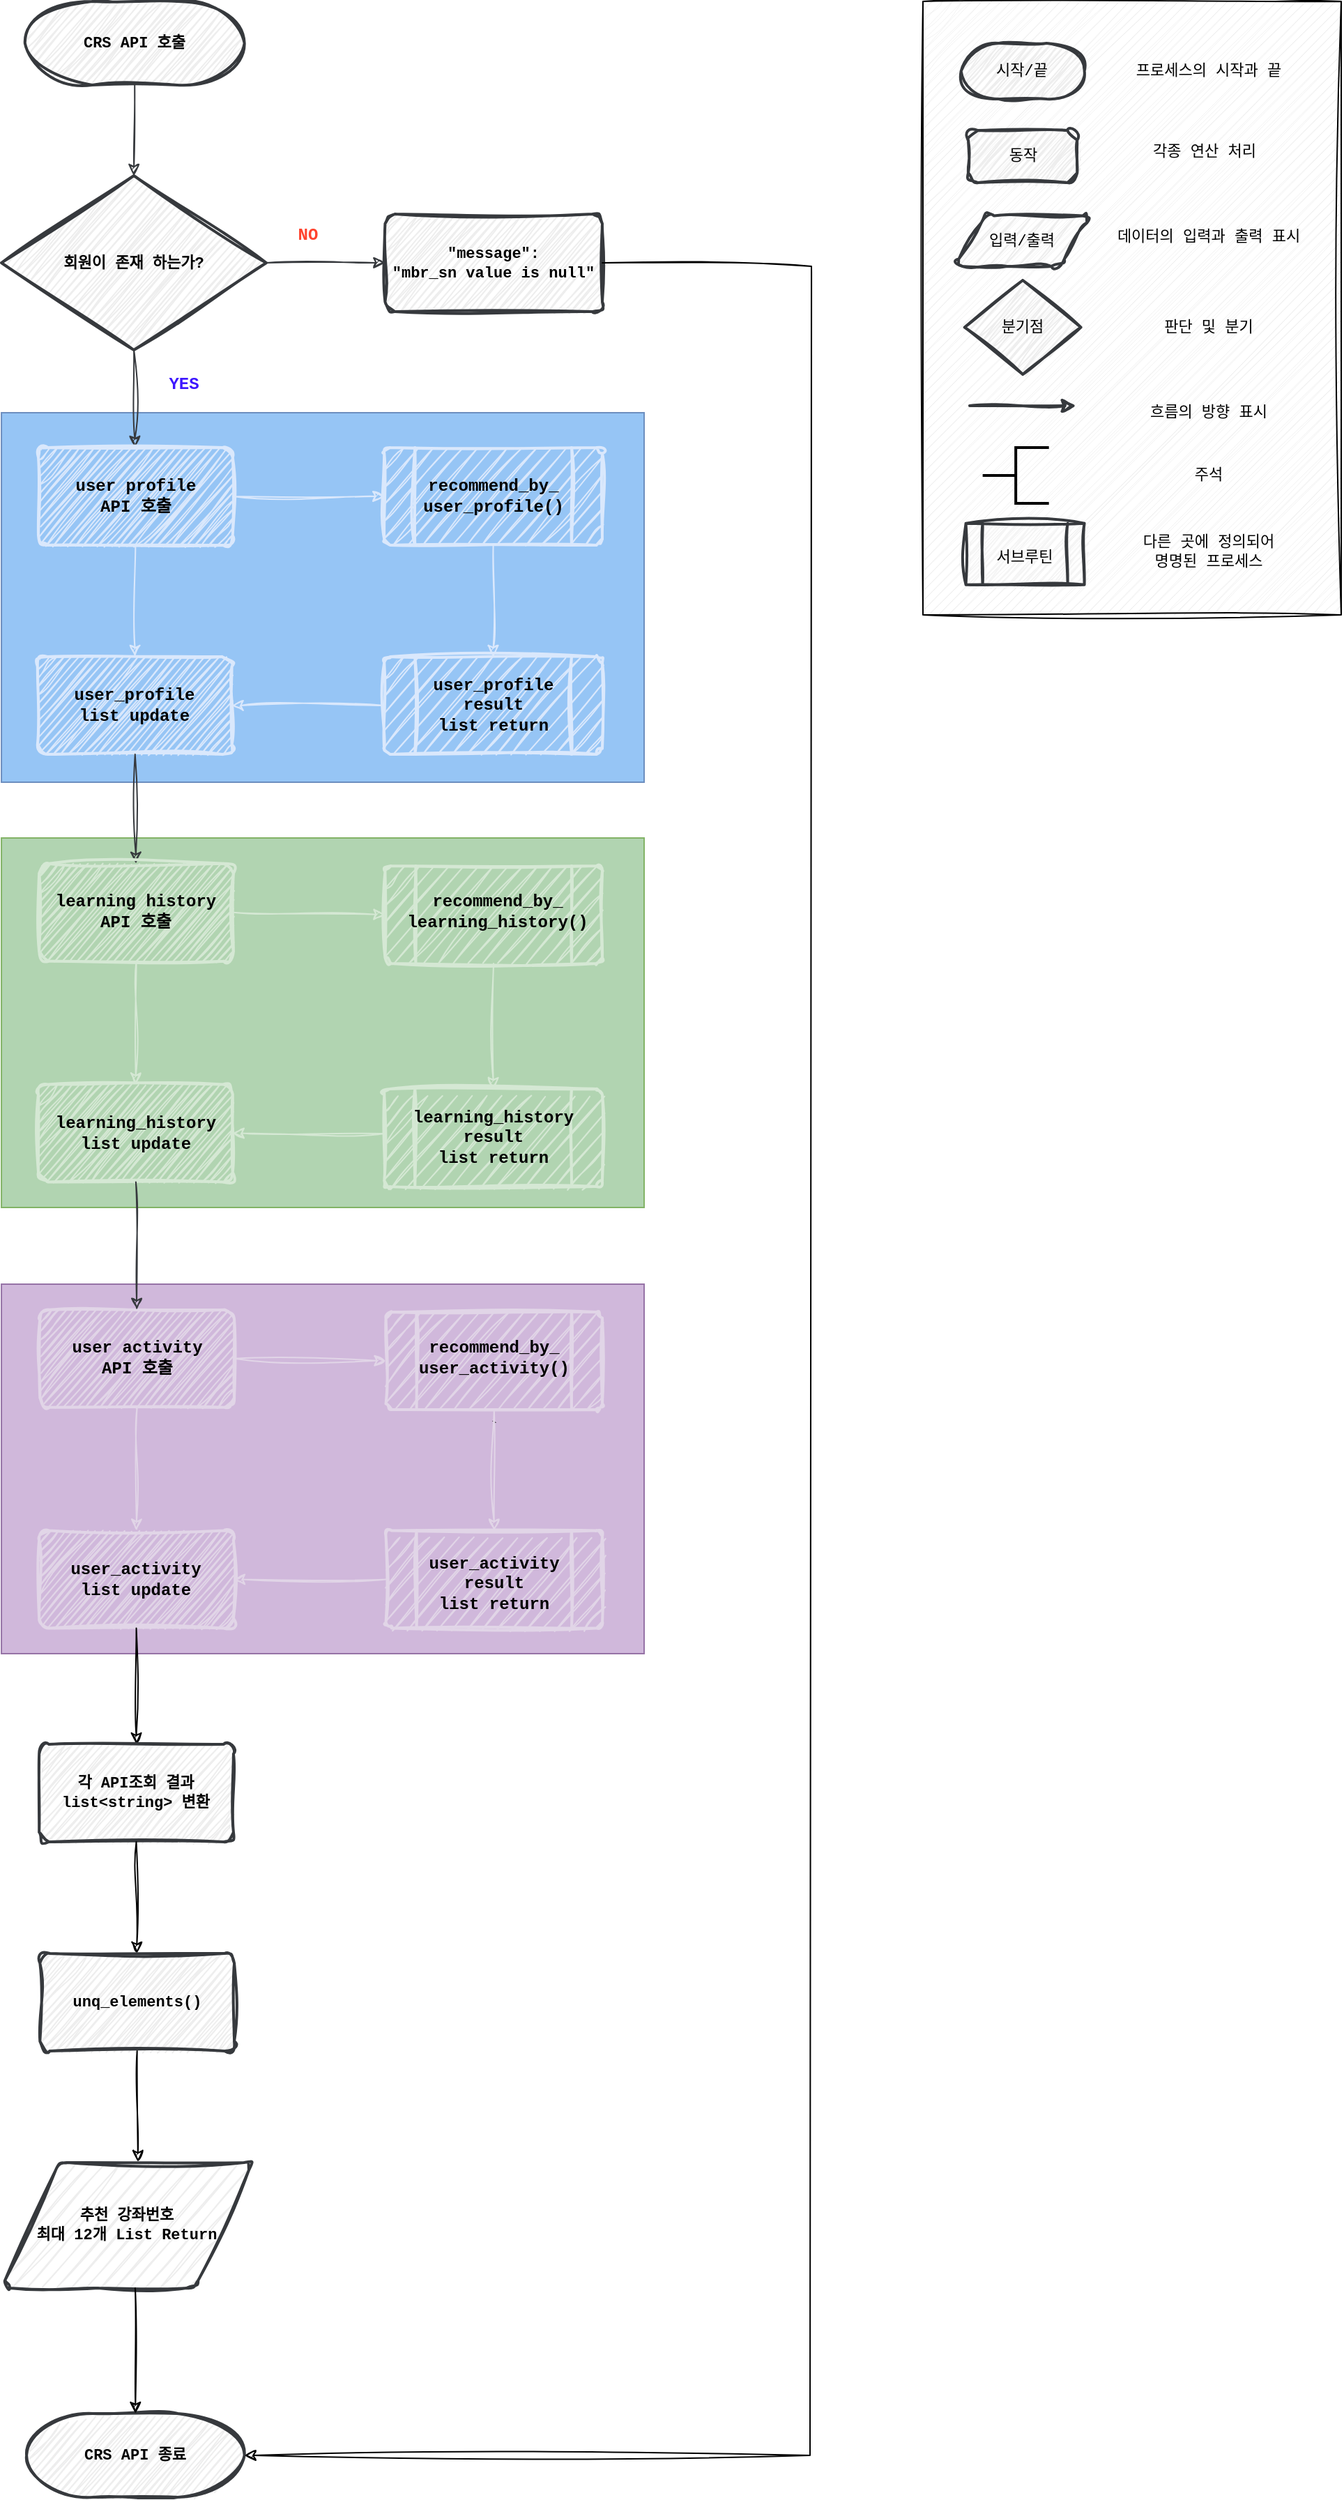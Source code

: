 <mxfile version="24.7.8">
  <diagram id="6a731a19-8d31-9384-78a2-239565b7b9f0" name="Page-1">
    <mxGraphModel dx="1434" dy="3227" grid="1" gridSize="10" guides="1" tooltips="1" connect="1" arrows="1" fold="1" page="1" pageScale="1" pageWidth="1169" pageHeight="827" background="none" math="0" shadow="0">
      <root>
        <mxCell id="0" />
        <mxCell id="1" parent="0" />
        <mxCell id="DaKgEqZfXxe0fLS7RkqY-22" value="" style="rounded=0;whiteSpace=wrap;html=1;hachureGap=4;fontFamily=Architects Daughter;fontSource=https%3A%2F%2Ffonts.googleapis.com%2Fcss%3Ffamily%3DArchitects%2BDaughter;fillColor=#D0B8DB;strokeColor=#9673a6;" vertex="1" parent="1">
          <mxGeometry x="19.03" y="-1530" width="460.97" height="265" as="geometry" />
        </mxCell>
        <mxCell id="DaKgEqZfXxe0fLS7RkqY-21" value="" style="rounded=0;whiteSpace=wrap;html=1;hachureGap=4;fontFamily=Architects Daughter;fontSource=https%3A%2F%2Ffonts.googleapis.com%2Fcss%3Ffamily%3DArchitects%2BDaughter;fillColor=#B1D4B1;strokeColor=#82b366;" vertex="1" parent="1">
          <mxGeometry x="19.03" y="-1850" width="460.97" height="265" as="geometry" />
        </mxCell>
        <mxCell id="DaKgEqZfXxe0fLS7RkqY-20" value="" style="rounded=0;whiteSpace=wrap;html=1;hachureGap=4;fontFamily=Architects Daughter;fontSource=https%3A%2F%2Ffonts.googleapis.com%2Fcss%3Ffamily%3DArchitects%2BDaughter;fillColor=#96C5F5;strokeColor=#6c8ebf;" vertex="1" parent="1">
          <mxGeometry x="19.03" y="-2155" width="460.97" height="265" as="geometry" />
        </mxCell>
        <mxCell id="lUd2LS-beHJsm5wKne3g-55" value="CRS API 호출" style="strokeWidth=2;html=1;shape=mxgraph.flowchart.terminator;whiteSpace=wrap;sketch=1;hachureGap=4;jiggle=2;curveFitting=1;fontFamily=Courier New;labelBackgroundColor=none;fontStyle=1;fillColor=#eeeeee;strokeColor=#36393d;fontSize=11;" parent="1" vertex="1">
          <mxGeometry x="35.9" y="-2450" width="157.42" height="60" as="geometry" />
        </mxCell>
        <mxCell id="lUd2LS-beHJsm5wKne3g-56" value="" style="endArrow=classic;html=1;rounded=0;sketch=1;hachureGap=4;jiggle=2;curveFitting=1;fontFamily=Courier New;exitX=0.5;exitY=1;exitDx=0;exitDy=0;exitPerimeter=0;entryX=0.5;entryY=0;entryDx=0;entryDy=0;entryPerimeter=0;fillColor=#eeeeee;strokeColor=#36393d;fontSize=11;fontStyle=1;strokeWidth=1;" parent="1" source="lUd2LS-beHJsm5wKne3g-55" target="lUd2LS-beHJsm5wKne3g-57" edge="1">
          <mxGeometry width="50" height="50" relative="1" as="geometry">
            <mxPoint x="113.05" y="-2360" as="sourcePoint" />
            <mxPoint x="113.47" y="-2340" as="targetPoint" />
          </mxGeometry>
        </mxCell>
        <mxCell id="lUd2LS-beHJsm5wKne3g-57" value="회원이 존재 하는가?" style="strokeWidth=2;html=1;shape=mxgraph.flowchart.decision;whiteSpace=wrap;sketch=1;hachureGap=4;jiggle=2;curveFitting=1;fontFamily=Courier New;fillColor=#eeeeee;strokeColor=#36393d;fontSize=11;fontStyle=1" parent="1" vertex="1">
          <mxGeometry x="19.03" y="-2325" width="190" height="125" as="geometry" />
        </mxCell>
        <mxCell id="lUd2LS-beHJsm5wKne3g-58" value="" style="endArrow=classic;html=1;rounded=0;sketch=1;hachureGap=4;jiggle=2;curveFitting=1;fontFamily=Courier New;exitX=1;exitY=0.5;exitDx=0;exitDy=0;exitPerimeter=0;fillColor=#eeeeee;strokeColor=#36393d;fontSize=11;fontStyle=1;strokeWidth=1;" parent="1" source="lUd2LS-beHJsm5wKne3g-57" target="lUd2LS-beHJsm5wKne3g-81" edge="1">
          <mxGeometry width="50" height="50" relative="1" as="geometry">
            <mxPoint x="378.47" y="-2250" as="sourcePoint" />
            <mxPoint x="278.63" y="-2262.5" as="targetPoint" />
          </mxGeometry>
        </mxCell>
        <mxCell id="lUd2LS-beHJsm5wKne3g-59" value="NO" style="text;html=1;align=center;verticalAlign=middle;whiteSpace=wrap;rounded=0;fontFamily=Courier New;fontSize=12;fillColor=none;fontStyle=1;fontColor=#FF432E;strokeWidth=2;" parent="1" vertex="1">
          <mxGeometry x="209.03" y="-2297.5" width="60" height="30" as="geometry" />
        </mxCell>
        <mxCell id="lUd2LS-beHJsm5wKne3g-61" value="YES" style="text;html=1;align=center;verticalAlign=middle;whiteSpace=wrap;rounded=0;fontFamily=Courier New;fontSize=12;fillColor=none;fontStyle=1;fontColor=#3E17FF;strokeWidth=2;" parent="1" vertex="1">
          <mxGeometry x="120" y="-2190" width="60" height="30" as="geometry" />
        </mxCell>
        <mxCell id="lUd2LS-beHJsm5wKne3g-62" value="" style="endArrow=classic;html=1;rounded=0;sketch=1;hachureGap=4;jiggle=2;curveFitting=1;fontFamily=Courier New;exitX=0.5;exitY=1;exitDx=0;exitDy=0;exitPerimeter=0;fillColor=#eeeeee;strokeColor=#36393d;fontSize=11;fontStyle=1;strokeWidth=1;" parent="1" source="lUd2LS-beHJsm5wKne3g-57" target="lUd2LS-beHJsm5wKne3g-90" edge="1">
          <mxGeometry width="50" height="50" relative="1" as="geometry">
            <mxPoint x="113.15" y="-2180" as="sourcePoint" />
            <mxPoint x="113.44" y="-2130" as="targetPoint" />
          </mxGeometry>
        </mxCell>
        <mxCell id="lUd2LS-beHJsm5wKne3g-76" value="CRS API 종료" style="strokeWidth=2;html=1;shape=mxgraph.flowchart.terminator;whiteSpace=wrap;sketch=1;hachureGap=4;jiggle=2;curveFitting=1;fontFamily=Courier New;labelBackgroundColor=none;fontStyle=1;fillColor=#eeeeee;strokeColor=#36393d;fontSize=11;" parent="1" vertex="1">
          <mxGeometry x="37.07" y="-720" width="156.25" height="60" as="geometry" />
        </mxCell>
        <mxCell id="lUd2LS-beHJsm5wKne3g-81" value="&lt;div style=&quot;font-size: 11px;&quot;&gt;&quot;message&quot;:&lt;/div&gt;&lt;div style=&quot;font-size: 11px;&quot;&gt;&quot;mbr_sn value is null&quot;&lt;br style=&quot;font-size: 11px;&quot;&gt;&lt;/div&gt;" style="rounded=1;whiteSpace=wrap;html=1;absoluteArcSize=1;arcSize=14;strokeWidth=2;sketch=1;hachureGap=4;jiggle=2;curveFitting=1;fontFamily=Courier New;fillColor=#eeeeee;strokeColor=#36393d;fontSize=11;fontStyle=1" parent="1" vertex="1">
          <mxGeometry x="294.21" y="-2297.5" width="155.79" height="70" as="geometry" />
        </mxCell>
        <mxCell id="lUd2LS-beHJsm5wKne3g-83" value="" style="endArrow=classic;html=1;rounded=0;exitX=1;exitY=0.5;exitDx=0;exitDy=0;entryX=1;entryY=0.5;entryDx=0;entryDy=0;entryPerimeter=0;sketch=1;curveFitting=1;jiggle=2;fontStyle=1;fontFamily=Courier New;fontSize=11;strokeWidth=1;" parent="1" source="lUd2LS-beHJsm5wKne3g-81" target="lUd2LS-beHJsm5wKne3g-76" edge="1">
          <mxGeometry width="50" height="50" relative="1" as="geometry">
            <mxPoint x="413.38" y="-2140" as="sourcePoint" />
            <mxPoint x="498.83" y="-886.64" as="targetPoint" />
            <Array as="points">
              <mxPoint x="600" y="-2260" />
              <mxPoint x="599" y="-690" />
            </Array>
          </mxGeometry>
        </mxCell>
        <mxCell id="lUd2LS-beHJsm5wKne3g-85" value="" style="verticalLabelPosition=bottom;verticalAlign=top;html=1;shape=process;whiteSpace=wrap;rounded=1;size=0.14;arcSize=6;sketch=1;curveFitting=1;jiggle=2;fillColor=#dae8fc;strokeColor=#DAE8FC;fontStyle=1;fontFamily=Courier New;fontSize=11;strokeWidth=2;" parent="1" vertex="1">
          <mxGeometry x="293.63" y="-2130" width="156.37" height="70" as="geometry" />
        </mxCell>
        <mxCell id="lUd2LS-beHJsm5wKne3g-89" value="&lt;font style=&quot;font-size: 12px;&quot;&gt;&lt;span style=&quot;font-size: 12px; background-color: initial;&quot;&gt;recommend_by_&lt;/span&gt;&lt;/font&gt;&lt;div style=&quot;font-size: 12px;&quot;&gt;&lt;font style=&quot;font-size: 12px;&quot;&gt;&lt;span style=&quot;font-size: 12px; background-color: initial;&quot;&gt;user_profile()&lt;/span&gt;&lt;/font&gt;&lt;/div&gt;" style="text;html=1;align=center;verticalAlign=middle;whiteSpace=wrap;rounded=0;fontStyle=1;fontFamily=Courier New;fontSize=12;strokeWidth=2;" parent="1" vertex="1">
          <mxGeometry x="287.11" y="-2110" width="170" height="30" as="geometry" />
        </mxCell>
        <mxCell id="lUd2LS-beHJsm5wKne3g-90" value="user profile&lt;div style=&quot;font-size: 12px;&quot;&gt;API 호출&lt;/div&gt;" style="rounded=1;whiteSpace=wrap;html=1;absoluteArcSize=1;arcSize=14;strokeWidth=2;sketch=1;hachureGap=4;jiggle=2;curveFitting=1;fontFamily=Courier New;fillColor=#dae8fc;strokeColor=#DAE8FC;fontSize=12;fontStyle=1" parent="1" vertex="1">
          <mxGeometry x="45.5" y="-2130" width="139.38" height="70" as="geometry" />
        </mxCell>
        <mxCell id="lUd2LS-beHJsm5wKne3g-91" value="" style="endArrow=classic;html=1;rounded=0;sketch=1;hachureGap=4;jiggle=2;curveFitting=1;fontFamily=Courier New;exitX=1;exitY=0.5;exitDx=0;exitDy=0;fillColor=#dae8fc;strokeColor=#DAE8FC;entryX=0;entryY=0.5;entryDx=0;entryDy=0;fontSize=11;fontStyle=1;strokeWidth=1;" parent="1" source="lUd2LS-beHJsm5wKne3g-90" target="lUd2LS-beHJsm5wKne3g-85" edge="1">
          <mxGeometry width="50" height="50" relative="1" as="geometry">
            <mxPoint x="123.44" y="-2050" as="sourcePoint" />
            <mxPoint x="123" y="-1990" as="targetPoint" />
          </mxGeometry>
        </mxCell>
        <mxCell id="lUd2LS-beHJsm5wKne3g-92" value="" style="endArrow=classic;html=1;rounded=0;sketch=1;hachureGap=4;jiggle=2;curveFitting=1;fontFamily=Courier New;exitX=0.5;exitY=1;exitDx=0;exitDy=0;fillColor=#dae8fc;strokeColor=#DAE8FC;fontSize=11;fontStyle=1;strokeWidth=1;" parent="1" source="lUd2LS-beHJsm5wKne3g-85" target="lUd2LS-beHJsm5wKne3g-94" edge="1">
          <mxGeometry width="50" height="50" relative="1" as="geometry">
            <mxPoint x="195" y="-2085" as="sourcePoint" />
            <mxPoint x="399.315" y="-1990" as="targetPoint" />
          </mxGeometry>
        </mxCell>
        <mxCell id="lUd2LS-beHJsm5wKne3g-94" value="" style="verticalLabelPosition=bottom;verticalAlign=top;html=1;shape=process;whiteSpace=wrap;rounded=1;size=0.14;arcSize=6;sketch=1;curveFitting=1;jiggle=2;fillColor=#dae8fc;strokeColor=#DAE8FC;fontStyle=1;fontFamily=Courier New;fontSize=11;strokeWidth=2;" parent="1" vertex="1">
          <mxGeometry x="293.63" y="-1980" width="156.37" height="70" as="geometry" />
        </mxCell>
        <mxCell id="lUd2LS-beHJsm5wKne3g-95" value="user_profile&lt;div style=&quot;font-size: 12px;&quot;&gt;result&lt;div style=&quot;font-size: 12px;&quot;&gt;list return&lt;/div&gt;&lt;/div&gt;" style="text;html=1;align=center;verticalAlign=middle;whiteSpace=wrap;rounded=0;fontStyle=1;fontFamily=Courier New;fontSize=12;strokeWidth=2;" parent="1" vertex="1">
          <mxGeometry x="286.82" y="-1960" width="170" height="30" as="geometry" />
        </mxCell>
        <mxCell id="lUd2LS-beHJsm5wKne3g-96" value="" style="endArrow=classic;html=1;rounded=0;sketch=1;hachureGap=4;jiggle=2;curveFitting=1;fontFamily=Courier New;fillColor=#dae8fc;strokeColor=#DAE8FC;fontSize=11;fontStyle=1;entryX=1;entryY=0.5;entryDx=0;entryDy=0;strokeWidth=1;" parent="1" target="lUd2LS-beHJsm5wKne3g-97" edge="1">
          <mxGeometry width="50" height="50" relative="1" as="geometry">
            <mxPoint x="294" y="-1945" as="sourcePoint" />
            <mxPoint x="200" y="-1937" as="targetPoint" />
          </mxGeometry>
        </mxCell>
        <mxCell id="lUd2LS-beHJsm5wKne3g-97" value="&lt;div style=&quot;font-size: 12px;&quot;&gt;user_profile&lt;/div&gt;&lt;div style=&quot;font-size: 12px;&quot;&gt;list update&lt;/div&gt;" style="rounded=1;whiteSpace=wrap;html=1;absoluteArcSize=1;arcSize=14;strokeWidth=2;sketch=1;hachureGap=4;jiggle=2;curveFitting=1;fontFamily=Courier New;fillColor=#dae8fc;strokeColor=#DAE8FC;fontSize=12;fontStyle=1" parent="1" vertex="1">
          <mxGeometry x="44.92" y="-1980.01" width="139.38" height="70" as="geometry" />
        </mxCell>
        <mxCell id="lUd2LS-beHJsm5wKne3g-98" value="" style="endArrow=classic;html=1;rounded=0;sketch=1;hachureGap=4;jiggle=2;curveFitting=1;fontFamily=Courier New;fillColor=#dae8fc;strokeColor=#DAE8FC;fontSize=11;fontStyle=1;exitX=0.5;exitY=1;exitDx=0;exitDy=0;strokeWidth=1;" parent="1" source="lUd2LS-beHJsm5wKne3g-90" target="lUd2LS-beHJsm5wKne3g-97" edge="1">
          <mxGeometry width="50" height="50" relative="1" as="geometry">
            <mxPoint x="123" y="-1840" as="sourcePoint" />
            <mxPoint x="123" y="-1760" as="targetPoint" />
          </mxGeometry>
        </mxCell>
        <mxCell id="lUd2LS-beHJsm5wKne3g-100" value="" style="endArrow=classic;html=1;rounded=0;sketch=1;hachureGap=4;jiggle=2;curveFitting=1;fontFamily=Courier New;fillColor=#eeeeee;strokeColor=#36393d;fontSize=11;fontStyle=1;strokeWidth=1;" parent="1" source="lUd2LS-beHJsm5wKne3g-97" target="lUd2LS-beHJsm5wKne3g-103" edge="1">
          <mxGeometry width="50" height="50" relative="1" as="geometry">
            <mxPoint x="113.58" y="-1901.64" as="sourcePoint" />
            <mxPoint x="114.02" y="-1831.64" as="targetPoint" />
          </mxGeometry>
        </mxCell>
        <mxCell id="lUd2LS-beHJsm5wKne3g-101" value="" style="verticalLabelPosition=bottom;verticalAlign=top;html=1;shape=process;whiteSpace=wrap;rounded=1;size=0.14;arcSize=6;sketch=1;curveFitting=1;jiggle=2;fillColor=#d5e8d4;strokeColor=#D5E8D4;fontStyle=1;fontFamily=Courier New;fontSize=11;strokeWidth=2;" parent="1" vertex="1">
          <mxGeometry x="294.21" y="-1830" width="155.79" height="70" as="geometry" />
        </mxCell>
        <mxCell id="lUd2LS-beHJsm5wKne3g-102" value="&lt;font style=&quot;font-size: 12px;&quot;&gt;&lt;span style=&quot;font-size: 12px; background-color: initial;&quot;&gt;recommend_by_&lt;/span&gt;&lt;/font&gt;&lt;div style=&quot;font-size: 12px;&quot;&gt;&lt;font style=&quot;font-size: 12px;&quot;&gt;&lt;span style=&quot;font-size: 12px; background-color: initial;&quot;&gt;learning_history()&lt;/span&gt;&lt;/font&gt;&lt;/div&gt;" style="text;html=1;align=center;verticalAlign=middle;whiteSpace=wrap;rounded=0;fontStyle=1;fontFamily=Courier New;fontSize=12;strokeWidth=2;" parent="1" vertex="1">
          <mxGeometry x="290.11" y="-1811.64" width="170" height="30" as="geometry" />
        </mxCell>
        <mxCell id="lUd2LS-beHJsm5wKne3g-103" value="learning history&lt;div style=&quot;font-size: 12px;&quot;&gt;API 호출&lt;/div&gt;" style="rounded=1;whiteSpace=wrap;html=1;absoluteArcSize=1;arcSize=14;strokeWidth=2;sketch=1;hachureGap=4;jiggle=2;curveFitting=1;fontFamily=Courier New;fillColor=#d5e8d4;strokeColor=#D5E8D4;fontSize=12;fontStyle=1" parent="1" vertex="1">
          <mxGeometry x="46.08" y="-1831.64" width="139.38" height="70" as="geometry" />
        </mxCell>
        <mxCell id="lUd2LS-beHJsm5wKne3g-104" value="" style="endArrow=classic;html=1;rounded=0;sketch=1;hachureGap=4;jiggle=2;curveFitting=1;fontFamily=Courier New;exitX=1;exitY=0.5;exitDx=0;exitDy=0;fillColor=#d5e8d4;strokeColor=#D5E8D4;entryX=0;entryY=0.5;entryDx=0;entryDy=0;fontSize=11;fontStyle=1;strokeWidth=1;" parent="1" source="lUd2LS-beHJsm5wKne3g-103" target="lUd2LS-beHJsm5wKne3g-101" edge="1">
          <mxGeometry width="50" height="50" relative="1" as="geometry">
            <mxPoint x="124.02" y="-1751.64" as="sourcePoint" />
            <mxPoint x="123.58" y="-1691.64" as="targetPoint" />
          </mxGeometry>
        </mxCell>
        <mxCell id="lUd2LS-beHJsm5wKne3g-105" value="" style="endArrow=classic;html=1;rounded=0;sketch=1;hachureGap=4;jiggle=2;curveFitting=1;fontFamily=Courier New;fillColor=#d5e8d4;strokeColor=#D5E8D4;fontSize=11;fontStyle=1;entryX=0.5;entryY=0;entryDx=0;entryDy=0;strokeWidth=1;" parent="1" target="lUd2LS-beHJsm5wKne3g-106" edge="1" source="lUd2LS-beHJsm5wKne3g-101">
          <mxGeometry width="50" height="50" relative="1" as="geometry">
            <mxPoint x="382" y="-1740" as="sourcePoint" />
            <mxPoint x="399.895" y="-1691.64" as="targetPoint" />
          </mxGeometry>
        </mxCell>
        <mxCell id="lUd2LS-beHJsm5wKne3g-106" value="" style="verticalLabelPosition=bottom;verticalAlign=top;html=1;shape=process;whiteSpace=wrap;rounded=1;size=0.14;arcSize=6;sketch=1;curveFitting=1;jiggle=2;fillColor=#d5e8d4;strokeColor=#D5E8D4;fontStyle=1;fontFamily=Courier New;fontSize=11;strokeWidth=2;" parent="1" vertex="1">
          <mxGeometry x="293.63" y="-1670" width="156.37" height="70" as="geometry" />
        </mxCell>
        <mxCell id="lUd2LS-beHJsm5wKne3g-107" value="learning_history&lt;div style=&quot;font-size: 12px;&quot;&gt;result&lt;div style=&quot;font-size: 12px;&quot;&gt;list return&lt;/div&gt;&lt;/div&gt;" style="text;html=1;align=center;verticalAlign=middle;whiteSpace=wrap;rounded=0;fontStyle=1;fontFamily=Courier New;fontSize=12;strokeWidth=2;" parent="1" vertex="1">
          <mxGeometry x="286.82" y="-1650" width="170" height="30" as="geometry" />
        </mxCell>
        <mxCell id="lUd2LS-beHJsm5wKne3g-108" value="" style="endArrow=classic;html=1;rounded=0;sketch=1;hachureGap=4;jiggle=2;curveFitting=1;fontFamily=Courier New;fillColor=#d5e8d4;strokeColor=#D5E8D4;fontSize=11;fontStyle=1;entryX=1;entryY=0.5;entryDx=0;entryDy=0;strokeWidth=1;" parent="1" target="lUd2LS-beHJsm5wKne3g-109" edge="1">
          <mxGeometry width="50" height="50" relative="1" as="geometry">
            <mxPoint x="294" y="-1638" as="sourcePoint" />
            <mxPoint x="200.58" y="-1638.64" as="targetPoint" />
          </mxGeometry>
        </mxCell>
        <mxCell id="lUd2LS-beHJsm5wKne3g-109" value="&lt;div style=&quot;font-size: 12px;&quot;&gt;learning_history&lt;/div&gt;&lt;div style=&quot;font-size: 12px;&quot;&gt;list update&lt;/div&gt;" style="rounded=1;whiteSpace=wrap;html=1;absoluteArcSize=1;arcSize=14;strokeWidth=2;sketch=1;hachureGap=4;jiggle=2;curveFitting=1;fontFamily=Courier New;fillColor=#d5e8d4;strokeColor=#D5E8D4;fontSize=12;fontStyle=1" parent="1" vertex="1">
          <mxGeometry x="45.5" y="-1673.28" width="139.38" height="70" as="geometry" />
        </mxCell>
        <mxCell id="lUd2LS-beHJsm5wKne3g-110" value="" style="endArrow=classic;html=1;rounded=0;sketch=1;hachureGap=4;jiggle=2;curveFitting=1;fontFamily=Courier New;fillColor=#d5e8d4;strokeColor=#D5E8D4;fontSize=11;fontStyle=1;exitX=0.5;exitY=1;exitDx=0;exitDy=0;strokeWidth=1;" parent="1" source="lUd2LS-beHJsm5wKne3g-103" target="lUd2LS-beHJsm5wKne3g-109" edge="1">
          <mxGeometry width="50" height="50" relative="1" as="geometry">
            <mxPoint x="123.58" y="-1541.64" as="sourcePoint" />
            <mxPoint x="123.58" y="-1461.64" as="targetPoint" />
          </mxGeometry>
        </mxCell>
        <mxCell id="lUd2LS-beHJsm5wKne3g-111" value="`" style="verticalLabelPosition=bottom;verticalAlign=top;html=1;shape=process;whiteSpace=wrap;rounded=1;size=0.14;arcSize=6;sketch=1;curveFitting=1;jiggle=2;fillColor=#e1d5e7;strokeColor=#E1D5E7;fontStyle=1;fontFamily=Courier New;fontSize=11;strokeWidth=2;" parent="1" vertex="1">
          <mxGeometry x="294.79" y="-1510" width="155.21" height="70" as="geometry" />
        </mxCell>
        <mxCell id="lUd2LS-beHJsm5wKne3g-112" value="&lt;font style=&quot;font-size: 12px;&quot;&gt;&lt;span style=&quot;background-color: initial; font-size: 12px;&quot;&gt;recommend_by_&lt;/span&gt;&lt;/font&gt;&lt;div style=&quot;font-size: 12px;&quot;&gt;&lt;font style=&quot;font-size: 12px;&quot;&gt;&lt;span style=&quot;background-color: initial; font-size: 12px;&quot;&gt;user_&lt;/span&gt;&lt;span style=&quot;font-size: 12px;&quot;&gt;activity&lt;/span&gt;&lt;span style=&quot;background-color: initial; font-size: 12px;&quot;&gt;()&lt;/span&gt;&lt;/font&gt;&lt;/div&gt;" style="text;html=1;align=center;verticalAlign=middle;whiteSpace=wrap;rounded=0;fontStyle=1;fontFamily=Courier New;fontSize=12;strokeWidth=2;" parent="1" vertex="1">
          <mxGeometry x="304.27" y="-1491.63" width="136.82" height="30" as="geometry" />
        </mxCell>
        <mxCell id="lUd2LS-beHJsm5wKne3g-113" value="&lt;font style=&quot;font-size: 12px;&quot;&gt;user activity&lt;/font&gt;&lt;div style=&quot;font-size: 12px;&quot;&gt;&lt;font style=&quot;font-size: 12px;&quot;&gt;API 호출&lt;/font&gt;&lt;/div&gt;" style="rounded=1;whiteSpace=wrap;html=1;absoluteArcSize=1;arcSize=14;strokeWidth=2;sketch=1;hachureGap=4;jiggle=2;curveFitting=1;fontFamily=Courier New;fillColor=#e1d5e7;strokeColor=#E1D5E7;fontSize=11;fontStyle=1" parent="1" vertex="1">
          <mxGeometry x="46.66" y="-1511.63" width="139.38" height="70" as="geometry" />
        </mxCell>
        <mxCell id="lUd2LS-beHJsm5wKne3g-114" value="" style="endArrow=classic;html=1;rounded=0;sketch=1;hachureGap=4;jiggle=2;curveFitting=1;fontFamily=Courier New;exitX=1;exitY=0.5;exitDx=0;exitDy=0;fillColor=#e1d5e7;strokeColor=#E1D5E7;fontSize=11;fontStyle=1;entryX=0;entryY=0.5;entryDx=0;entryDy=0;strokeWidth=1;" parent="1" source="lUd2LS-beHJsm5wKne3g-113" target="lUd2LS-beHJsm5wKne3g-111" edge="1">
          <mxGeometry width="50" height="50" relative="1" as="geometry">
            <mxPoint x="124.6" y="-1431.63" as="sourcePoint" />
            <mxPoint x="295" y="-1477" as="targetPoint" />
          </mxGeometry>
        </mxCell>
        <mxCell id="lUd2LS-beHJsm5wKne3g-115" value="" style="endArrow=classic;html=1;rounded=0;sketch=1;hachureGap=4;jiggle=2;curveFitting=1;fontFamily=Courier New;fillColor=#e1d5e7;strokeColor=#E1D5E7;fontSize=11;fontStyle=1;exitX=0.5;exitY=1;exitDx=0;exitDy=0;strokeWidth=1;" parent="1" source="lUd2LS-beHJsm5wKne3g-111" target="lUd2LS-beHJsm5wKne3g-116" edge="1">
          <mxGeometry width="50" height="50" relative="1" as="geometry">
            <mxPoint x="400" y="-1430" as="sourcePoint" />
            <mxPoint x="400.475" y="-1371.63" as="targetPoint" />
          </mxGeometry>
        </mxCell>
        <mxCell id="lUd2LS-beHJsm5wKne3g-116" value="" style="verticalLabelPosition=bottom;verticalAlign=top;html=1;shape=process;whiteSpace=wrap;rounded=1;size=0.14;arcSize=6;sketch=1;curveFitting=1;jiggle=2;fillColor=#e1d5e7;strokeColor=#E1D5E7;fontStyle=1;fontFamily=Courier New;fontSize=11;strokeWidth=2;" parent="1" vertex="1">
          <mxGeometry x="294.79" y="-1353.27" width="155.21" height="70" as="geometry" />
        </mxCell>
        <mxCell id="lUd2LS-beHJsm5wKne3g-117" value="&lt;font style=&quot;font-size: 12px;&quot;&gt;user_activity&lt;/font&gt;&lt;div style=&quot;font-size: 12px;&quot;&gt;&lt;font style=&quot;font-size: 12px;&quot;&gt;result&lt;/font&gt;&lt;div style=&quot;font-size: 12px;&quot;&gt;&lt;font style=&quot;font-size: 12px;&quot;&gt;list return&lt;/font&gt;&lt;/div&gt;&lt;/div&gt;" style="text;html=1;align=center;verticalAlign=middle;whiteSpace=wrap;rounded=0;fontStyle=1;fontFamily=Courier New;fontSize=12;strokeWidth=2;" parent="1" vertex="1">
          <mxGeometry x="303.7" y="-1330" width="137.39" height="30" as="geometry" />
        </mxCell>
        <mxCell id="lUd2LS-beHJsm5wKne3g-118" value="" style="endArrow=classic;html=1;rounded=0;sketch=1;hachureGap=4;jiggle=2;curveFitting=1;fontFamily=Courier New;fillColor=#e1d5e7;strokeColor=#E1D5E7;fontSize=11;fontStyle=1;entryX=1;entryY=0.5;entryDx=0;entryDy=0;exitX=0;exitY=0.5;exitDx=0;exitDy=0;strokeWidth=1;" parent="1" source="lUd2LS-beHJsm5wKne3g-116" target="lUd2LS-beHJsm5wKne3g-119" edge="1">
          <mxGeometry width="50" height="50" relative="1" as="geometry">
            <mxPoint x="280" y="-1318" as="sourcePoint" />
            <mxPoint x="201.16" y="-1318.63" as="targetPoint" />
          </mxGeometry>
        </mxCell>
        <mxCell id="lUd2LS-beHJsm5wKne3g-119" value="&lt;div style=&quot;font-size: 12px;&quot;&gt;user_&lt;span style=&quot;background-color: initial; font-size: 12px;&quot;&gt;activity&lt;/span&gt;&lt;/div&gt;&lt;div style=&quot;font-size: 12px;&quot;&gt;list update&lt;/div&gt;" style="rounded=1;whiteSpace=wrap;html=1;absoluteArcSize=1;arcSize=14;strokeWidth=2;sketch=1;hachureGap=4;jiggle=2;curveFitting=1;fontFamily=Courier New;fillColor=#e1d5e7;strokeColor=#E1D5E7;fontSize=12;fontStyle=1" parent="1" vertex="1">
          <mxGeometry x="46.08" y="-1353.27" width="139.38" height="70" as="geometry" />
        </mxCell>
        <mxCell id="lUd2LS-beHJsm5wKne3g-120" value="" style="endArrow=classic;html=1;rounded=0;sketch=1;hachureGap=4;jiggle=2;curveFitting=1;fontFamily=Courier New;fillColor=#e1d5e7;strokeColor=#E1D5E7;fontSize=11;fontStyle=1;exitX=0.5;exitY=1;exitDx=0;exitDy=0;strokeWidth=1;" parent="1" source="lUd2LS-beHJsm5wKne3g-113" target="lUd2LS-beHJsm5wKne3g-119" edge="1">
          <mxGeometry width="50" height="50" relative="1" as="geometry">
            <mxPoint x="124.16" y="-1221.63" as="sourcePoint" />
            <mxPoint x="124.16" y="-1141.63" as="targetPoint" />
          </mxGeometry>
        </mxCell>
        <mxCell id="lUd2LS-beHJsm5wKne3g-121" value="" style="endArrow=classic;html=1;rounded=0;sketch=1;hachureGap=4;jiggle=2;curveFitting=1;fontFamily=Courier New;fillColor=#eeeeee;strokeColor=#36393d;fontSize=11;fontStyle=1;strokeWidth=1;" parent="1" source="lUd2LS-beHJsm5wKne3g-109" target="lUd2LS-beHJsm5wKne3g-113" edge="1">
          <mxGeometry width="50" height="50" relative="1" as="geometry">
            <mxPoint x="115.43" y="-1594.9" as="sourcePoint" />
            <mxPoint x="115" y="-1510" as="targetPoint" />
          </mxGeometry>
        </mxCell>
        <mxCell id="lUd2LS-beHJsm5wKne3g-122" value="" style="endArrow=classic;html=1;rounded=0;exitX=0.5;exitY=1;exitDx=0;exitDy=0;sketch=1;curveFitting=1;jiggle=2;entryX=0.5;entryY=0;entryDx=0;entryDy=0;fontFamily=Courier New;fontSize=11;strokeWidth=1;" parent="1" source="lUd2LS-beHJsm5wKne3g-119" target="lUd2LS-beHJsm5wKne3g-123" edge="1">
          <mxGeometry width="50" height="50" relative="1" as="geometry">
            <mxPoint x="440" y="-1090" as="sourcePoint" />
            <mxPoint x="116" y="-1200" as="targetPoint" />
          </mxGeometry>
        </mxCell>
        <mxCell id="lUd2LS-beHJsm5wKne3g-123" value="각 API조회 결과&lt;div&gt;list&amp;lt;string&amp;gt; 변환&lt;/div&gt;" style="rounded=1;whiteSpace=wrap;html=1;absoluteArcSize=1;arcSize=14;strokeWidth=2;sketch=1;hachureGap=4;jiggle=2;curveFitting=1;fontFamily=Courier New;fillColor=#eeeeee;strokeColor=#36393d;fontSize=11;fontStyle=1" parent="1" vertex="1">
          <mxGeometry x="46.08" y="-1200.0" width="139.38" height="70" as="geometry" />
        </mxCell>
        <mxCell id="lUd2LS-beHJsm5wKne3g-124" value="" style="endArrow=classic;html=1;rounded=0;exitX=0.5;exitY=1;exitDx=0;exitDy=0;sketch=1;curveFitting=1;jiggle=2;fontFamily=Courier New;fontSize=11;strokeWidth=1;" parent="1" source="lUd2LS-beHJsm5wKne3g-123" target="lUd2LS-beHJsm5wKne3g-125" edge="1">
          <mxGeometry width="50" height="50" relative="1" as="geometry">
            <mxPoint x="110" y="-1010" as="sourcePoint" />
            <mxPoint x="116" y="-1050" as="targetPoint" />
          </mxGeometry>
        </mxCell>
        <mxCell id="lUd2LS-beHJsm5wKne3g-125" value="unq_elements()" style="rounded=1;whiteSpace=wrap;html=1;absoluteArcSize=1;arcSize=14;strokeWidth=2;sketch=1;hachureGap=4;jiggle=2;curveFitting=1;fontFamily=Courier New;fillColor=#eeeeee;strokeColor=#36393d;fontSize=11;fontStyle=1" parent="1" vertex="1">
          <mxGeometry x="46.66" y="-1050.0" width="139.38" height="70" as="geometry" />
        </mxCell>
        <mxCell id="lUd2LS-beHJsm5wKne3g-126" value="&lt;span style=&quot;font-size: 11px;&quot;&gt;추천 강좌번호&lt;/span&gt;&lt;div style=&quot;font-size: 11px;&quot;&gt;최대 12개&amp;nbsp;&lt;span style=&quot;background-color: initial; font-size: 11px;&quot;&gt;List Return&lt;/span&gt;&lt;/div&gt;" style="shape=parallelogram;html=1;strokeWidth=2;perimeter=parallelogramPerimeter;whiteSpace=wrap;rounded=1;arcSize=12;size=0.23;fillColor=#eeeeee;strokeColor=#36393d;sketch=1;curveFitting=1;jiggle=2;fontFamily=Courier New;fontSize=11;fontStyle=1" parent="1" vertex="1">
          <mxGeometry x="19.03" y="-900" width="180" height="90" as="geometry" />
        </mxCell>
        <mxCell id="DaKgEqZfXxe0fLS7RkqY-1" value="" style="verticalLabelPosition=bottom;verticalAlign=top;html=1;shape=mxgraph.basic.patternFillRect;fillStyle=diag;step=5;fillStrokeWidth=0.2;fillStrokeColor=#dddddd;sketch=1;hachureGap=4;jiggle=2;curveFitting=1;fontFamily=Courier New;fontSize=11;fontStyle=0;strokeWidth=1;" vertex="1" parent="1">
          <mxGeometry x="680" y="-2450" width="300" height="440" as="geometry" />
        </mxCell>
        <mxCell id="DaKgEqZfXxe0fLS7RkqY-2" value="시작/끝" style="strokeWidth=2;html=1;shape=mxgraph.flowchart.terminator;whiteSpace=wrap;sketch=1;hachureGap=4;jiggle=2;curveFitting=1;fontFamily=Courier New;labelBackgroundColor=none;fontStyle=0;fillColor=#eeeeee;strokeColor=#36393d;fontSize=11;" vertex="1" parent="1">
          <mxGeometry x="707.35" y="-2420" width="88.44" height="40" as="geometry" />
        </mxCell>
        <mxCell id="DaKgEqZfXxe0fLS7RkqY-3" value="&lt;font style=&quot;font-size: 11px;&quot;&gt;프로세스의 시작과 끝&lt;/font&gt;" style="text;html=1;align=center;verticalAlign=middle;whiteSpace=wrap;rounded=0;fontFamily=Courier New;fontSize=11;fontStyle=0;strokeWidth=2;" vertex="1" parent="1">
          <mxGeometry x="820" y="-2415" width="130" height="30" as="geometry" />
        </mxCell>
        <mxCell id="DaKgEqZfXxe0fLS7RkqY-4" value="&lt;div style=&quot;font-size: 11px;&quot;&gt;동작&lt;/div&gt;" style="rounded=1;whiteSpace=wrap;html=1;absoluteArcSize=1;arcSize=14;strokeWidth=2;sketch=1;hachureGap=4;jiggle=2;curveFitting=1;fontFamily=Courier New;fillColor=#eeeeee;strokeColor=#36393d;fontSize=11;fontStyle=0" vertex="1" parent="1">
          <mxGeometry x="712.5" y="-2357.5" width="78.13" height="37.5" as="geometry" />
        </mxCell>
        <mxCell id="DaKgEqZfXxe0fLS7RkqY-5" value="&lt;font style=&quot;font-size: 11px;&quot;&gt;각종 연산 처리&lt;/font&gt;" style="text;html=1;align=center;verticalAlign=middle;whiteSpace=wrap;rounded=0;fontFamily=Courier New;fontSize=11;fontStyle=0;strokeWidth=2;" vertex="1" parent="1">
          <mxGeometry x="817.35" y="-2357.5" width="130" height="30" as="geometry" />
        </mxCell>
        <mxCell id="DaKgEqZfXxe0fLS7RkqY-6" value="입력/출력" style="shape=parallelogram;html=1;strokeWidth=2;perimeter=parallelogramPerimeter;whiteSpace=wrap;rounded=1;arcSize=12;size=0.23;fillColor=#eeeeee;strokeColor=#36393d;sketch=1;curveFitting=1;jiggle=2;fontFamily=Courier New;fontSize=11;fontStyle=0" vertex="1" parent="1">
          <mxGeometry x="702.36" y="-2296.25" width="98.43" height="36.25" as="geometry" />
        </mxCell>
        <mxCell id="DaKgEqZfXxe0fLS7RkqY-7" value="&lt;font style=&quot;font-size: 11px;&quot;&gt;데이터의 입력과 출력 표시&lt;/font&gt;" style="text;html=1;align=center;verticalAlign=middle;whiteSpace=wrap;rounded=0;fontFamily=Courier New;fontSize=11;fontStyle=0;strokeWidth=2;" vertex="1" parent="1">
          <mxGeometry x="805" y="-2296.25" width="160" height="30" as="geometry" />
        </mxCell>
        <mxCell id="DaKgEqZfXxe0fLS7RkqY-8" value="분기점" style="strokeWidth=2;html=1;shape=mxgraph.flowchart.decision;whiteSpace=wrap;sketch=1;hachureGap=4;jiggle=2;curveFitting=1;fontFamily=Courier New;fillColor=#eeeeee;strokeColor=#36393d;fontSize=11;fontStyle=0" vertex="1" parent="1">
          <mxGeometry x="709.86" y="-2250" width="83.43" height="67.5" as="geometry" />
        </mxCell>
        <mxCell id="DaKgEqZfXxe0fLS7RkqY-9" value="&lt;font style=&quot;font-size: 11px;&quot;&gt;판단 및 분기&lt;/font&gt;" style="text;html=1;align=center;verticalAlign=middle;whiteSpace=wrap;rounded=0;fontFamily=Courier New;fontSize=11;fontStyle=0;strokeWidth=2;" vertex="1" parent="1">
          <mxGeometry x="805" y="-2231.25" width="160" height="30" as="geometry" />
        </mxCell>
        <mxCell id="DaKgEqZfXxe0fLS7RkqY-10" value="" style="endArrow=classic;html=1;rounded=0;sketch=1;hachureGap=4;jiggle=2;curveFitting=1;fontFamily=Courier New;exitX=0.5;exitY=1;exitDx=0;exitDy=0;exitPerimeter=0;fillColor=#eeeeee;strokeColor=#36393d;fontSize=11;fontStyle=0;strokeWidth=2;" edge="1" parent="1">
          <mxGeometry width="50" height="50" relative="1" as="geometry">
            <mxPoint x="713.5" y="-2160" as="sourcePoint" />
            <mxPoint x="790" y="-2160" as="targetPoint" />
          </mxGeometry>
        </mxCell>
        <mxCell id="DaKgEqZfXxe0fLS7RkqY-11" value="&lt;font style=&quot;font-size: 11px;&quot;&gt;흐름의 방향 표시&lt;/font&gt;" style="text;html=1;align=center;verticalAlign=middle;whiteSpace=wrap;rounded=0;fontFamily=Courier New;fontSize=11;fontStyle=0;strokeWidth=2;" vertex="1" parent="1">
          <mxGeometry x="805" y="-2170" width="160" height="30" as="geometry" />
        </mxCell>
        <mxCell id="DaKgEqZfXxe0fLS7RkqY-12" value="" style="strokeWidth=2;html=1;shape=mxgraph.flowchart.annotation_2;align=left;labelPosition=right;pointerEvents=1;fontFamily=Courier New;fontSize=11;fontStyle=0" vertex="1" parent="1">
          <mxGeometry x="722.83" y="-2130" width="47.5" height="40" as="geometry" />
        </mxCell>
        <mxCell id="DaKgEqZfXxe0fLS7RkqY-13" value="&lt;font style=&quot;font-size: 11px;&quot;&gt;주석&lt;/font&gt;" style="text;html=1;align=center;verticalAlign=middle;whiteSpace=wrap;rounded=0;fontFamily=Courier New;fontSize=11;fontStyle=0;strokeWidth=2;" vertex="1" parent="1">
          <mxGeometry x="805" y="-2125" width="160" height="30" as="geometry" />
        </mxCell>
        <mxCell id="DaKgEqZfXxe0fLS7RkqY-14" value="" style="verticalLabelPosition=bottom;verticalAlign=top;html=1;shape=process;whiteSpace=wrap;rounded=0;size=0.14;arcSize=6;hachureGap=4;fontFamily=Architects Daughter;fontSource=https%3A%2F%2Ffonts.googleapis.com%2Fcss%3Ffamily%3DArchitects%2BDaughter;fillColor=#f5f5f5;fontColor=#333333;strokeColor=#36393D;strokeWidth=2;sketch=1;curveFitting=1;jiggle=2;" vertex="1" parent="1">
          <mxGeometry x="710.79" y="-2075.62" width="85" height="44" as="geometry" />
        </mxCell>
        <mxCell id="DaKgEqZfXxe0fLS7RkqY-15" value="&lt;font style=&quot;font-size: 11px;&quot;&gt;서브루틴&lt;/font&gt;" style="text;html=1;align=center;verticalAlign=middle;whiteSpace=wrap;rounded=0;fontFamily=Courier New;fontSize=11;fontStyle=0;strokeWidth=2;" vertex="1" parent="1">
          <mxGeometry x="713.54" y="-2066" width="77.5" height="30" as="geometry" />
        </mxCell>
        <mxCell id="DaKgEqZfXxe0fLS7RkqY-16" value="&lt;font style=&quot;font-size: 11px;&quot;&gt;다른 곳에 정의되어&lt;/font&gt;&lt;div&gt;&lt;font style=&quot;font-size: 11px;&quot;&gt;명명된 프로세스&lt;/font&gt;&lt;/div&gt;" style="text;html=1;align=center;verticalAlign=middle;whiteSpace=wrap;rounded=0;fontFamily=Courier New;fontSize=11;fontStyle=0;strokeWidth=2;" vertex="1" parent="1">
          <mxGeometry x="820" y="-2070" width="130" height="30" as="geometry" />
        </mxCell>
        <mxCell id="DaKgEqZfXxe0fLS7RkqY-17" value="" style="endArrow=classic;html=1;rounded=0;exitX=0.5;exitY=1;exitDx=0;exitDy=0;sketch=1;curveFitting=1;jiggle=2;fontFamily=Courier New;fontSize=11;entryX=0.544;entryY=-0.006;entryDx=0;entryDy=0;entryPerimeter=0;strokeWidth=1;" edge="1" parent="1" source="lUd2LS-beHJsm5wKne3g-125" target="lUd2LS-beHJsm5wKne3g-126">
          <mxGeometry width="50" height="50" relative="1" as="geometry">
            <mxPoint x="114.27" y="-940" as="sourcePoint" />
            <mxPoint x="114.27" y="-850" as="targetPoint" />
          </mxGeometry>
        </mxCell>
        <mxCell id="DaKgEqZfXxe0fLS7RkqY-19" value="" style="endArrow=classic;html=1;rounded=0;sketch=1;curveFitting=1;jiggle=2;fontFamily=Courier New;fontSize=11;entryX=0.5;entryY=0;entryDx=0;entryDy=0;entryPerimeter=0;strokeWidth=1;" edge="1" parent="1" target="lUd2LS-beHJsm5wKne3g-76">
          <mxGeometry width="50" height="50" relative="1" as="geometry">
            <mxPoint x="115" y="-810" as="sourcePoint" />
            <mxPoint x="109.44" y="-721" as="targetPoint" />
          </mxGeometry>
        </mxCell>
      </root>
    </mxGraphModel>
  </diagram>
</mxfile>
